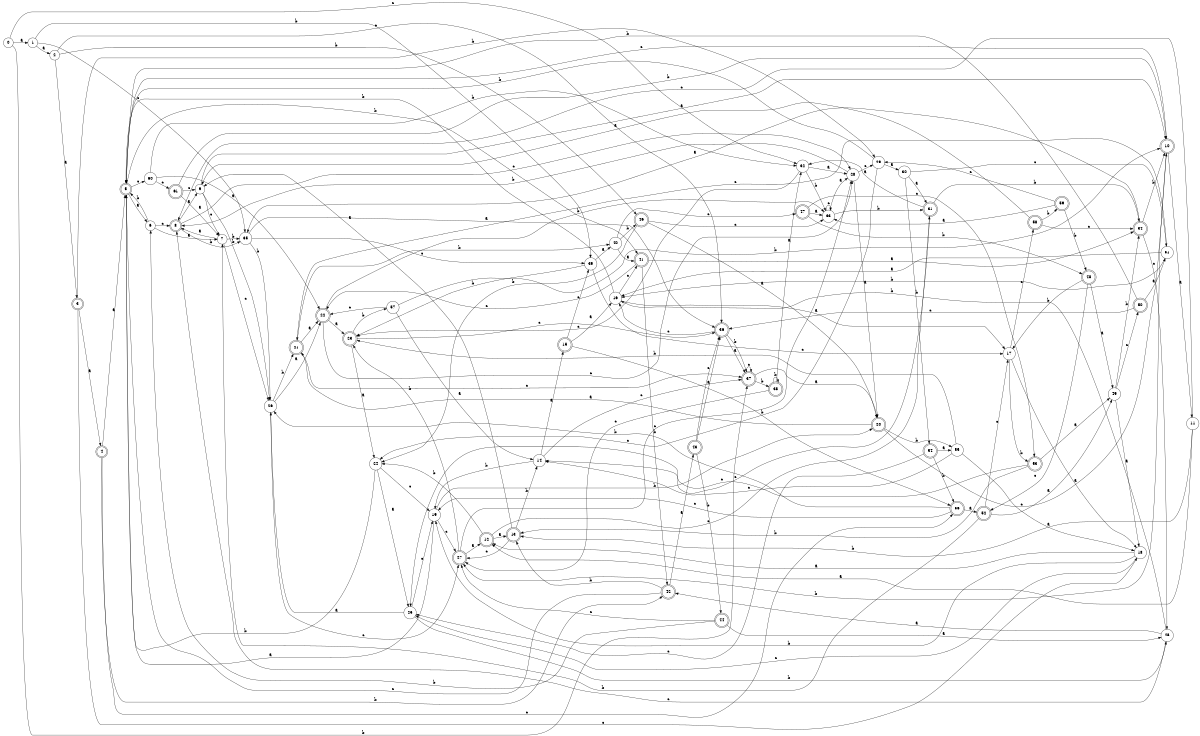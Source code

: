 digraph n50_10 {
__start0 [label="" shape="none"];

rankdir=LR;
size="8,5";

s0 [style="filled", color="black", fillcolor="white" shape="circle", label="0"];
s1 [style="filled", color="black", fillcolor="white" shape="circle", label="1"];
s2 [style="filled", color="black", fillcolor="white" shape="circle", label="2"];
s3 [style="rounded,filled", color="black", fillcolor="white" shape="doublecircle", label="3"];
s4 [style="rounded,filled", color="black", fillcolor="white" shape="doublecircle", label="4"];
s5 [style="rounded,filled", color="black", fillcolor="white" shape="doublecircle", label="5"];
s6 [style="filled", color="black", fillcolor="white" shape="circle", label="6"];
s7 [style="filled", color="black", fillcolor="white" shape="circle", label="7"];
s8 [style="rounded,filled", color="black", fillcolor="white" shape="doublecircle", label="8"];
s9 [style="filled", color="black", fillcolor="white" shape="circle", label="9"];
s10 [style="rounded,filled", color="black", fillcolor="white" shape="doublecircle", label="10"];
s11 [style="filled", color="black", fillcolor="white" shape="circle", label="11"];
s12 [style="rounded,filled", color="black", fillcolor="white" shape="doublecircle", label="12"];
s13 [style="rounded,filled", color="black", fillcolor="white" shape="doublecircle", label="13"];
s14 [style="filled", color="black", fillcolor="white" shape="circle", label="14"];
s15 [style="rounded,filled", color="black", fillcolor="white" shape="doublecircle", label="15"];
s16 [style="filled", color="black", fillcolor="white" shape="circle", label="16"];
s17 [style="filled", color="black", fillcolor="white" shape="circle", label="17"];
s18 [style="filled", color="black", fillcolor="white" shape="circle", label="18"];
s19 [style="filled", color="black", fillcolor="white" shape="circle", label="19"];
s20 [style="rounded,filled", color="black", fillcolor="white" shape="doublecircle", label="20"];
s21 [style="rounded,filled", color="black", fillcolor="white" shape="doublecircle", label="21"];
s22 [style="rounded,filled", color="black", fillcolor="white" shape="doublecircle", label="22"];
s23 [style="rounded,filled", color="black", fillcolor="white" shape="doublecircle", label="23"];
s24 [style="filled", color="black", fillcolor="white" shape="circle", label="24"];
s25 [style="filled", color="black", fillcolor="white" shape="circle", label="25"];
s26 [style="filled", color="black", fillcolor="white" shape="circle", label="26"];
s27 [style="rounded,filled", color="black", fillcolor="white" shape="doublecircle", label="27"];
s28 [style="filled", color="black", fillcolor="white" shape="circle", label="28"];
s29 [style="filled", color="black", fillcolor="white" shape="circle", label="29"];
s30 [style="filled", color="black", fillcolor="white" shape="circle", label="30"];
s31 [style="rounded,filled", color="black", fillcolor="white" shape="doublecircle", label="31"];
s32 [style="filled", color="black", fillcolor="white" shape="circle", label="32"];
s33 [style="filled", color="black", fillcolor="white" shape="circle", label="33"];
s34 [style="rounded,filled", color="black", fillcolor="white" shape="doublecircle", label="34"];
s35 [style="filled", color="black", fillcolor="white" shape="circle", label="35"];
s36 [style="rounded,filled", color="black", fillcolor="white" shape="doublecircle", label="36"];
s37 [style="rounded,filled", color="black", fillcolor="white" shape="doublecircle", label="37"];
s38 [style="rounded,filled", color="black", fillcolor="white" shape="doublecircle", label="38"];
s39 [style="filled", color="black", fillcolor="white" shape="circle", label="39"];
s40 [style="filled", color="black", fillcolor="white" shape="circle", label="40"];
s41 [style="rounded,filled", color="black", fillcolor="white" shape="doublecircle", label="41"];
s42 [style="rounded,filled", color="black", fillcolor="white" shape="doublecircle", label="42"];
s43 [style="rounded,filled", color="black", fillcolor="white" shape="doublecircle", label="43"];
s44 [style="rounded,filled", color="black", fillcolor="white" shape="doublecircle", label="44"];
s45 [style="filled", color="black", fillcolor="white" shape="circle", label="45"];
s46 [style="rounded,filled", color="black", fillcolor="white" shape="doublecircle", label="46"];
s47 [style="rounded,filled", color="black", fillcolor="white" shape="doublecircle", label="47"];
s48 [style="rounded,filled", color="black", fillcolor="white" shape="doublecircle", label="48"];
s49 [style="filled", color="black", fillcolor="white" shape="circle", label="49"];
s50 [style="rounded,filled", color="black", fillcolor="white" shape="doublecircle", label="50"];
s51 [style="filled", color="black", fillcolor="white" shape="circle", label="51"];
s52 [style="rounded,filled", color="black", fillcolor="white" shape="doublecircle", label="52"];
s53 [style="rounded,filled", color="black", fillcolor="white" shape="doublecircle", label="53"];
s54 [style="rounded,filled", color="black", fillcolor="white" shape="doublecircle", label="54"];
s55 [style="filled", color="black", fillcolor="white" shape="circle", label="55"];
s56 [style="rounded,filled", color="black", fillcolor="white" shape="doublecircle", label="56"];
s57 [style="filled", color="black", fillcolor="white" shape="circle", label="57"];
s58 [style="rounded,filled", color="black", fillcolor="white" shape="doublecircle", label="58"];
s59 [style="rounded,filled", color="black", fillcolor="white" shape="doublecircle", label="59"];
s60 [style="filled", color="black", fillcolor="white" shape="circle", label="60"];
s61 [style="rounded,filled", color="black", fillcolor="white" shape="doublecircle", label="61"];
s0 -> s1 [label="a"];
s0 -> s37 [label="b"];
s0 -> s32 [label="c"];
s1 -> s2 [label="a"];
s1 -> s39 [label="b"];
s1 -> s35 [label="c"];
s2 -> s3 [label="a"];
s2 -> s46 [label="b"];
s2 -> s36 [label="c"];
s3 -> s4 [label="a"];
s3 -> s29 [label="b"];
s3 -> s18 [label="c"];
s4 -> s5 [label="a"];
s4 -> s42 [label="b"];
s4 -> s56 [label="c"];
s5 -> s6 [label="a"];
s5 -> s41 [label="b"];
s5 -> s60 [label="c"];
s6 -> s7 [label="a"];
s6 -> s5 [label="b"];
s6 -> s8 [label="c"];
s7 -> s8 [label="a"];
s7 -> s35 [label="b"];
s7 -> s26 [label="c"];
s8 -> s9 [label="a"];
s8 -> s35 [label="b"];
s8 -> s28 [label="c"];
s9 -> s10 [label="a"];
s9 -> s26 [label="b"];
s9 -> s7 [label="c"];
s10 -> s11 [label="a"];
s10 -> s27 [label="b"];
s10 -> s5 [label="c"];
s11 -> s12 [label="a"];
s11 -> s13 [label="b"];
s11 -> s8 [label="c"];
s12 -> s13 [label="a"];
s12 -> s24 [label="b"];
s12 -> s31 [label="c"];
s13 -> s9 [label="a"];
s13 -> s14 [label="b"];
s13 -> s27 [label="c"];
s14 -> s15 [label="a"];
s14 -> s19 [label="b"];
s14 -> s37 [label="c"];
s15 -> s16 [label="a"];
s15 -> s56 [label="b"];
s15 -> s39 [label="c"];
s16 -> s17 [label="a"];
s16 -> s5 [label="b"];
s16 -> s41 [label="c"];
s17 -> s18 [label="a"];
s17 -> s53 [label="b"];
s17 -> s58 [label="c"];
s18 -> s12 [label="a"];
s18 -> s19 [label="b"];
s18 -> s25 [label="c"];
s19 -> s5 [label="a"];
s19 -> s20 [label="b"];
s19 -> s27 [label="c"];
s20 -> s21 [label="a"];
s20 -> s55 [label="b"];
s20 -> s10 [label="c"];
s21 -> s22 [label="a"];
s21 -> s40 [label="b"];
s21 -> s37 [label="c"];
s22 -> s23 [label="a"];
s22 -> s33 [label="b"];
s22 -> s28 [label="c"];
s23 -> s24 [label="a"];
s23 -> s57 [label="b"];
s23 -> s36 [label="c"];
s24 -> s25 [label="a"];
s24 -> s5 [label="b"];
s24 -> s19 [label="c"];
s25 -> s26 [label="a"];
s25 -> s45 [label="b"];
s25 -> s19 [label="c"];
s26 -> s22 [label="a"];
s26 -> s21 [label="b"];
s26 -> s27 [label="c"];
s27 -> s12 [label="a"];
s27 -> s23 [label="b"];
s27 -> s28 [label="c"];
s28 -> s20 [label="a"];
s28 -> s8 [label="b"];
s28 -> s29 [label="c"];
s29 -> s30 [label="a"];
s29 -> s5 [label="b"];
s29 -> s24 [label="c"];
s30 -> s31 [label="a"];
s30 -> s54 [label="b"];
s30 -> s51 [label="c"];
s31 -> s32 [label="a"];
s31 -> s34 [label="b"];
s31 -> s14 [label="c"];
s32 -> s28 [label="a"];
s32 -> s33 [label="b"];
s32 -> s23 [label="c"];
s33 -> s28 [label="a"];
s33 -> s31 [label="b"];
s33 -> s33 [label="c"];
s34 -> s35 [label="a"];
s34 -> s10 [label="b"];
s34 -> s45 [label="c"];
s35 -> s36 [label="a"];
s35 -> s26 [label="b"];
s35 -> s39 [label="c"];
s36 -> s37 [label="a"];
s36 -> s37 [label="b"];
s36 -> s16 [label="c"];
s37 -> s20 [label="a"];
s37 -> s38 [label="b"];
s37 -> s37 [label="c"];
s38 -> s32 [label="a"];
s38 -> s38 [label="b"];
s38 -> s27 [label="c"];
s39 -> s40 [label="a"];
s39 -> s23 [label="b"];
s39 -> s17 [label="c"];
s40 -> s41 [label="a"];
s40 -> s46 [label="b"];
s40 -> s47 [label="c"];
s41 -> s34 [label="a"];
s41 -> s42 [label="b"];
s41 -> s22 [label="c"];
s42 -> s43 [label="a"];
s42 -> s13 [label="b"];
s42 -> s5 [label="c"];
s43 -> s36 [label="a"];
s43 -> s44 [label="b"];
s43 -> s36 [label="c"];
s44 -> s45 [label="a"];
s44 -> s6 [label="b"];
s44 -> s27 [label="c"];
s45 -> s42 [label="a"];
s45 -> s16 [label="b"];
s45 -> s8 [label="c"];
s46 -> s20 [label="a"];
s46 -> s24 [label="b"];
s46 -> s33 [label="c"];
s47 -> s33 [label="a"];
s47 -> s48 [label="b"];
s47 -> s53 [label="c"];
s48 -> s49 [label="a"];
s48 -> s17 [label="b"];
s48 -> s52 [label="c"];
s49 -> s18 [label="a"];
s49 -> s34 [label="b"];
s49 -> s50 [label="c"];
s50 -> s51 [label="a"];
s50 -> s5 [label="b"];
s50 -> s36 [label="c"];
s51 -> s16 [label="a"];
s51 -> s16 [label="b"];
s51 -> s21 [label="c"];
s52 -> s49 [label="a"];
s52 -> s7 [label="b"];
s52 -> s17 [label="c"];
s53 -> s49 [label="a"];
s53 -> s13 [label="b"];
s53 -> s25 [label="c"];
s54 -> s55 [label="a"];
s54 -> s56 [label="b"];
s54 -> s25 [label="c"];
s55 -> s18 [label="a"];
s55 -> s23 [label="b"];
s55 -> s14 [label="c"];
s56 -> s52 [label="a"];
s56 -> s26 [label="b"];
s56 -> s19 [label="c"];
s57 -> s14 [label="a"];
s57 -> s10 [label="b"];
s57 -> s22 [label="c"];
s58 -> s9 [label="a"];
s58 -> s59 [label="b"];
s58 -> s34 [label="c"];
s59 -> s33 [label="a"];
s59 -> s48 [label="b"];
s59 -> s29 [label="c"];
s60 -> s22 [label="a"];
s60 -> s32 [label="b"];
s60 -> s61 [label="c"];
s61 -> s7 [label="a"];
s61 -> s10 [label="b"];
s61 -> s9 [label="c"];

}